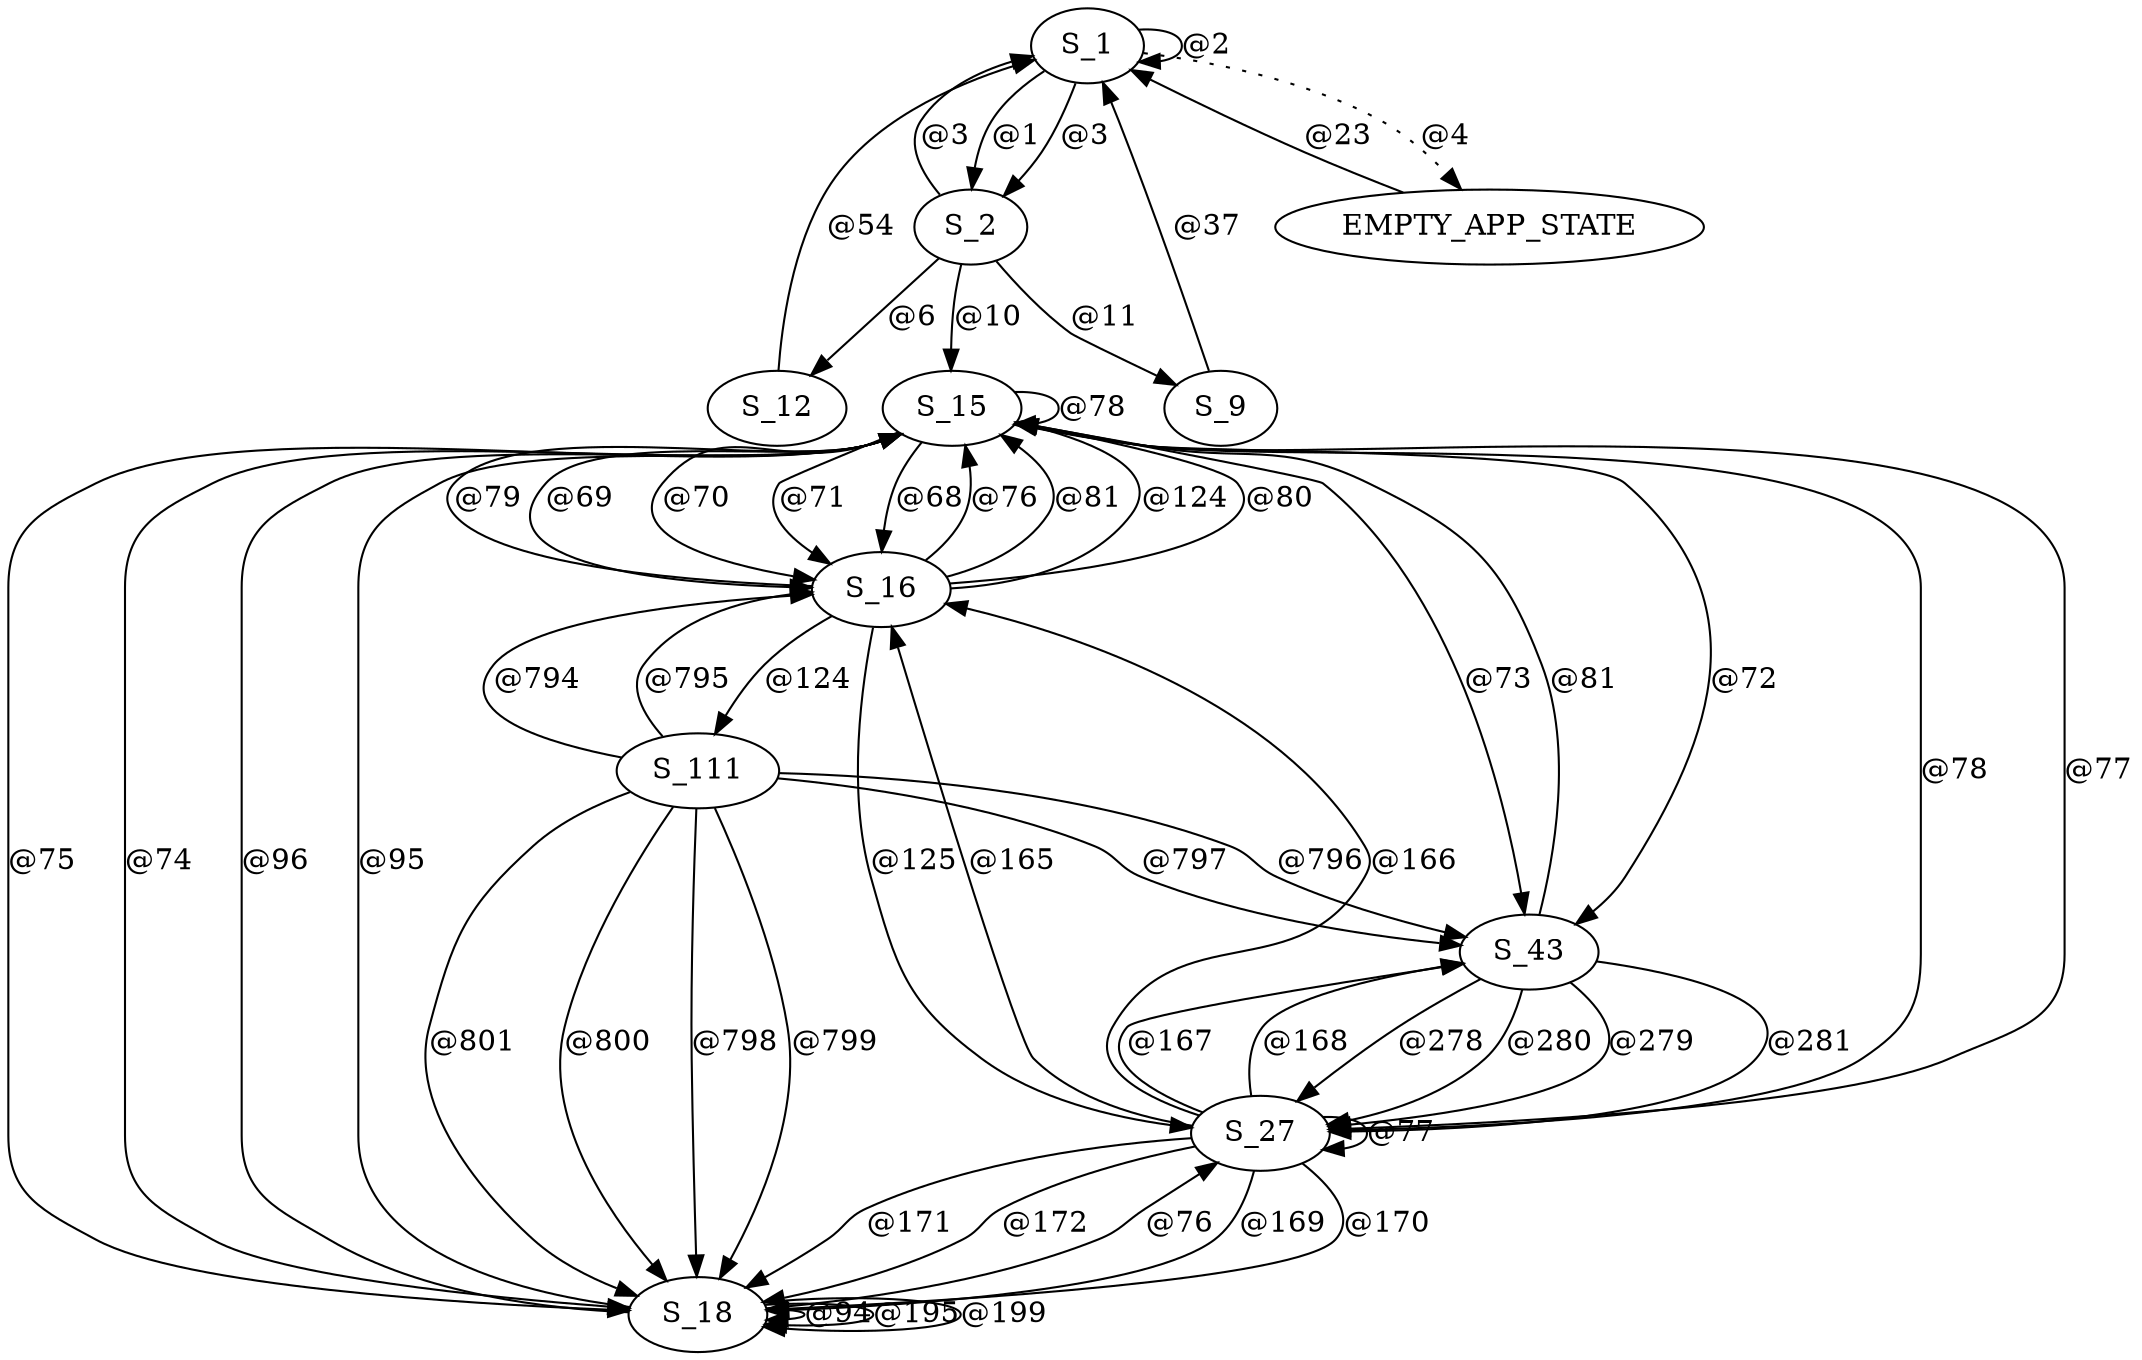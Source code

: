 digraph graphtest {
  S_1 -> S_2  [ label="@1"] ;
  S_1 -> S_1  [ label="@2"] ;
  S_1 -> EMPTY_APP_STATE  [ style=dotted,label="@4"] ;
  S_1 -> S_2  [ label="@3"] ;
  S_2 -> S_1  [ label="@3"] ;
  S_2 -> S_9  [ label="@11"] ;
  S_2 -> S_12  [ label="@6"] ;
  S_2 -> S_15  [ label="@10"] ;
  EMPTY_APP_STATE -> S_1  [ label="@23"] ;
  S_9 -> S_1  [ label="@37"] ;
  S_12 -> S_1  [ label="@54"] ;
  S_15 -> S_16  [ label="@69"] ;
  S_15 -> S_18  [ label="@75"] ;
  S_15 -> S_18  [ label="@74"] ;
  S_15 -> S_16  [ label="@70"] ;
  S_15 -> S_15  [ label="@78"] ;
  S_15 -> S_16  [ label="@71"] ;
  S_15 -> S_27  [ label="@77"] ;
  S_15 -> S_43  [ label="@72"] ;
  S_15 -> S_16  [ label="@68"] ;
  S_15 -> S_43  [ label="@73"] ;
  S_16 -> S_15  [ label="@76"] ;
  S_16 -> S_15  [ label="@81"] ;
  S_16 -> S_15  [ label="@124"] ;
  S_16 -> S_27  [ label="@125"] ;
  S_16 -> S_15  [ label="@80"] ;
  S_16 -> S_15  [ label="@79"] ;
  S_16 -> S_111  [ label="@124"] ;
  S_18 -> S_15  [ label="@96"] ;
  S_18 -> S_15  [ label="@95"] ;
  S_18 -> S_18  [ label="@94"] ;
  S_18 -> S_18  [ label="@195"] ;
  S_18 -> S_18  [ label="@199"] ;
  S_18 -> S_27  [ label="@76"] ;
  S_27 -> S_16  [ label="@165"] ;
  S_27 -> S_18  [ label="@169"] ;
  S_27 -> S_18  [ label="@170"] ;
  S_27 -> S_18  [ label="@172"] ;
  S_27 -> S_18  [ label="@171"] ;
  S_27 -> S_16  [ label="@166"] ;
  S_27 -> S_43  [ label="@167"] ;
  S_27 -> S_43  [ label="@168"] ;
  S_27 -> S_27  [ label="@77"] ;
  S_27 -> S_15  [ label="@78"] ;
  S_43 -> S_27  [ label="@278"] ;
  S_43 -> S_27  [ label="@280"] ;
  S_43 -> S_27  [ label="@281"] ;
  S_43 -> S_27  [ label="@279"] ;
  S_43 -> S_15  [ label="@81"] ;
  S_111 -> S_18  [ label="@799"] ;
  S_111 -> S_16  [ label="@794"] ;
  S_111 -> S_18  [ label="@801"] ;
  S_111 -> S_16  [ label="@795"] ;
  S_111 -> S_18  [ label="@800"] ;
  S_111 -> S_18  [ label="@798"] ;
  S_111 -> S_43  [ label="@797"] ;
  S_111 -> S_43  [ label="@796"] ;
}